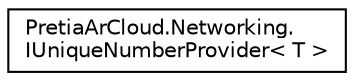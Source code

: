 digraph "Graphical Class Hierarchy"
{
 // LATEX_PDF_SIZE
  edge [fontname="Helvetica",fontsize="10",labelfontname="Helvetica",labelfontsize="10"];
  node [fontname="Helvetica",fontsize="10",shape=record];
  rankdir="LR";
  Node0 [label="PretiaArCloud.Networking.\lIUniqueNumberProvider\< T \>",height=0.2,width=0.4,color="black", fillcolor="white", style="filled",URL="$interfacePretiaArCloud_1_1Networking_1_1IUniqueNumberProvider.html",tooltip=" "];
}
